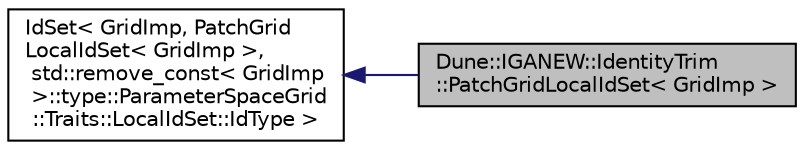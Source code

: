 digraph "Dune::IGANEW::IdentityTrim::PatchGridLocalIdSet&lt; GridImp &gt;"
{
 // LATEX_PDF_SIZE
  edge [fontname="Helvetica",fontsize="10",labelfontname="Helvetica",labelfontsize="10"];
  node [fontname="Helvetica",fontsize="10",shape=record];
  rankdir="LR";
  Node1 [label="Dune::IGANEW::IdentityTrim\l::PatchGridLocalIdSet\< GridImp \>",height=0.2,width=0.4,color="black", fillcolor="grey75", style="filled", fontcolor="black",tooltip=" "];
  Node2 -> Node1 [dir="back",color="midnightblue",fontsize="10",style="solid",fontname="Helvetica"];
  Node2 [label="IdSet\< GridImp, PatchGrid\lLocalIdSet\< GridImp \>,\l std::remove_const\< GridImp\l \>::type::ParameterSpaceGrid\l::Traits::LocalIdSet::IdType \>",height=0.2,width=0.4,color="black", fillcolor="white", style="filled",tooltip=" "];
}
